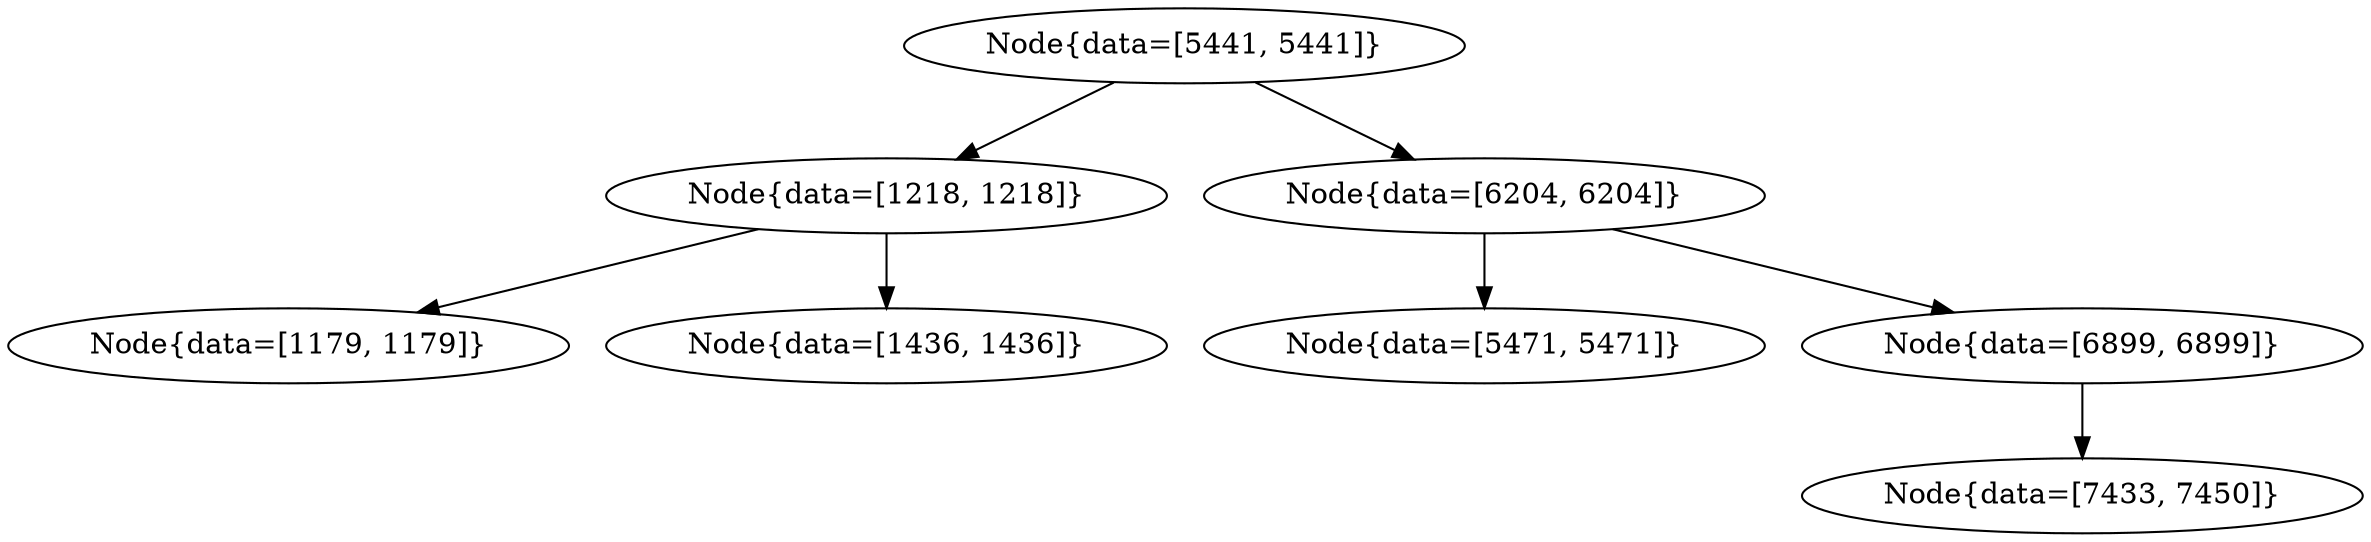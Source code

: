 digraph G{
1546083203 [label="Node{data=[5441, 5441]}"]
1546083203 -> 890007944
890007944 [label="Node{data=[1218, 1218]}"]
890007944 -> 1488589205
1488589205 [label="Node{data=[1179, 1179]}"]
890007944 -> 1776341789
1776341789 [label="Node{data=[1436, 1436]}"]
1546083203 -> 268265185
268265185 [label="Node{data=[6204, 6204]}"]
268265185 -> 1496041127
1496041127 [label="Node{data=[5471, 5471]}"]
268265185 -> 1368740526
1368740526 [label="Node{data=[6899, 6899]}"]
1368740526 -> 1048714170
1048714170 [label="Node{data=[7433, 7450]}"]
}
